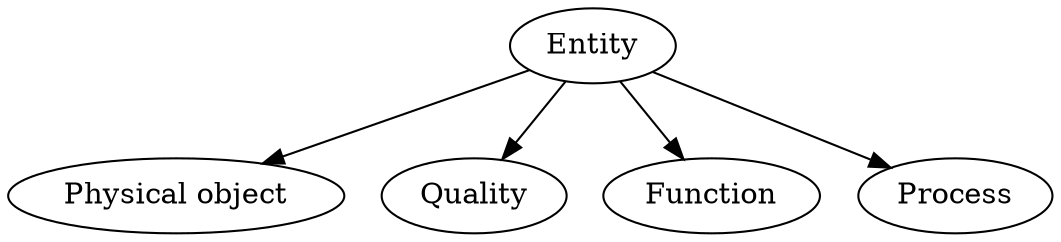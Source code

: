 digraph G{
"Entity" -> "Physical object";
"Entity" -> "Quality";
"Entity" -> "Function"
"Entity" -> "Process"
}
